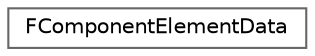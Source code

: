 digraph "Graphical Class Hierarchy"
{
 // INTERACTIVE_SVG=YES
 // LATEX_PDF_SIZE
  bgcolor="transparent";
  edge [fontname=Helvetica,fontsize=10,labelfontname=Helvetica,labelfontsize=10];
  node [fontname=Helvetica,fontsize=10,shape=box,height=0.2,width=0.4];
  rankdir="LR";
  Node0 [id="Node000000",label="FComponentElementData",height=0.2,width=0.4,color="grey40", fillcolor="white", style="filled",URL="$d4/d23/structFComponentElementData.html",tooltip="Element data that represents an Actor Component."];
}
